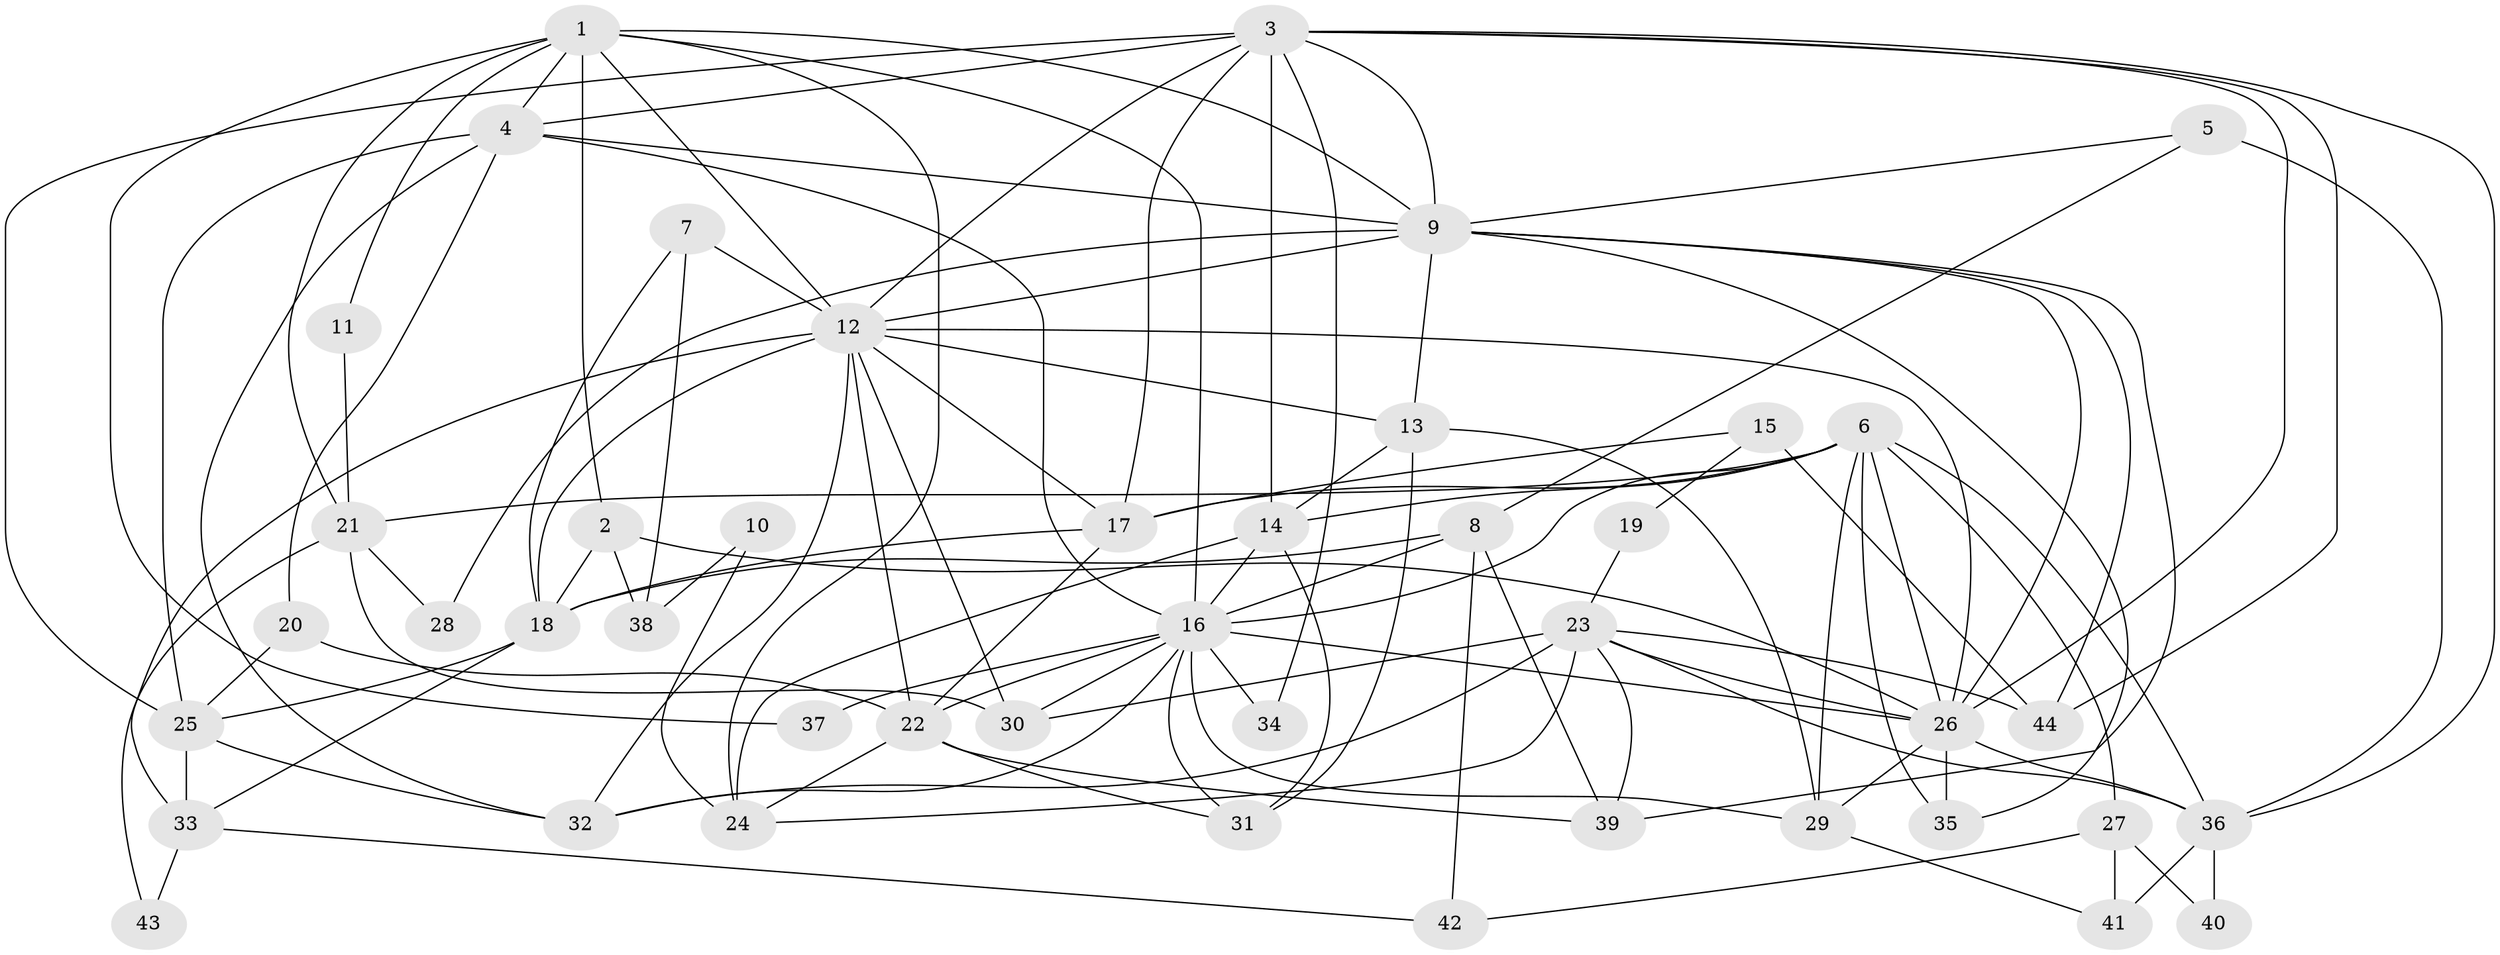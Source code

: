 // original degree distribution, {4: 0.3068181818181818, 5: 0.20454545454545456, 6: 0.045454545454545456, 3: 0.2840909090909091, 2: 0.10227272727272728, 9: 0.011363636363636364, 7: 0.045454545454545456}
// Generated by graph-tools (version 1.1) at 2025/36/03/09/25 02:36:08]
// undirected, 44 vertices, 114 edges
graph export_dot {
graph [start="1"]
  node [color=gray90,style=filled];
  1;
  2;
  3;
  4;
  5;
  6;
  7;
  8;
  9;
  10;
  11;
  12;
  13;
  14;
  15;
  16;
  17;
  18;
  19;
  20;
  21;
  22;
  23;
  24;
  25;
  26;
  27;
  28;
  29;
  30;
  31;
  32;
  33;
  34;
  35;
  36;
  37;
  38;
  39;
  40;
  41;
  42;
  43;
  44;
  1 -- 2 [weight=1.0];
  1 -- 4 [weight=1.0];
  1 -- 9 [weight=1.0];
  1 -- 11 [weight=1.0];
  1 -- 12 [weight=1.0];
  1 -- 16 [weight=1.0];
  1 -- 21 [weight=1.0];
  1 -- 24 [weight=1.0];
  1 -- 37 [weight=1.0];
  2 -- 18 [weight=1.0];
  2 -- 26 [weight=2.0];
  2 -- 38 [weight=1.0];
  3 -- 4 [weight=2.0];
  3 -- 9 [weight=1.0];
  3 -- 12 [weight=1.0];
  3 -- 14 [weight=1.0];
  3 -- 17 [weight=1.0];
  3 -- 25 [weight=1.0];
  3 -- 26 [weight=1.0];
  3 -- 34 [weight=1.0];
  3 -- 36 [weight=1.0];
  3 -- 44 [weight=1.0];
  4 -- 9 [weight=1.0];
  4 -- 16 [weight=2.0];
  4 -- 20 [weight=1.0];
  4 -- 25 [weight=1.0];
  4 -- 32 [weight=1.0];
  5 -- 8 [weight=1.0];
  5 -- 9 [weight=1.0];
  5 -- 36 [weight=1.0];
  6 -- 14 [weight=1.0];
  6 -- 16 [weight=3.0];
  6 -- 17 [weight=1.0];
  6 -- 21 [weight=1.0];
  6 -- 26 [weight=3.0];
  6 -- 27 [weight=1.0];
  6 -- 29 [weight=1.0];
  6 -- 35 [weight=1.0];
  6 -- 36 [weight=1.0];
  7 -- 12 [weight=1.0];
  7 -- 18 [weight=1.0];
  7 -- 38 [weight=1.0];
  8 -- 16 [weight=1.0];
  8 -- 18 [weight=1.0];
  8 -- 39 [weight=1.0];
  8 -- 42 [weight=1.0];
  9 -- 12 [weight=2.0];
  9 -- 13 [weight=1.0];
  9 -- 26 [weight=1.0];
  9 -- 28 [weight=1.0];
  9 -- 35 [weight=1.0];
  9 -- 39 [weight=1.0];
  9 -- 44 [weight=1.0];
  10 -- 24 [weight=1.0];
  10 -- 38 [weight=1.0];
  11 -- 21 [weight=1.0];
  12 -- 13 [weight=1.0];
  12 -- 17 [weight=1.0];
  12 -- 18 [weight=2.0];
  12 -- 22 [weight=1.0];
  12 -- 26 [weight=1.0];
  12 -- 30 [weight=1.0];
  12 -- 32 [weight=1.0];
  12 -- 33 [weight=1.0];
  13 -- 14 [weight=1.0];
  13 -- 29 [weight=1.0];
  13 -- 31 [weight=1.0];
  14 -- 16 [weight=1.0];
  14 -- 24 [weight=1.0];
  14 -- 31 [weight=1.0];
  15 -- 17 [weight=1.0];
  15 -- 19 [weight=1.0];
  15 -- 44 [weight=1.0];
  16 -- 22 [weight=1.0];
  16 -- 26 [weight=1.0];
  16 -- 29 [weight=1.0];
  16 -- 30 [weight=1.0];
  16 -- 31 [weight=1.0];
  16 -- 32 [weight=1.0];
  16 -- 34 [weight=2.0];
  16 -- 37 [weight=3.0];
  17 -- 18 [weight=1.0];
  17 -- 22 [weight=1.0];
  18 -- 25 [weight=1.0];
  18 -- 33 [weight=1.0];
  19 -- 23 [weight=1.0];
  20 -- 22 [weight=1.0];
  20 -- 25 [weight=1.0];
  21 -- 28 [weight=2.0];
  21 -- 30 [weight=1.0];
  21 -- 43 [weight=1.0];
  22 -- 24 [weight=1.0];
  22 -- 31 [weight=1.0];
  22 -- 39 [weight=1.0];
  23 -- 24 [weight=1.0];
  23 -- 26 [weight=3.0];
  23 -- 30 [weight=1.0];
  23 -- 32 [weight=1.0];
  23 -- 36 [weight=1.0];
  23 -- 39 [weight=1.0];
  23 -- 44 [weight=2.0];
  25 -- 32 [weight=1.0];
  25 -- 33 [weight=1.0];
  26 -- 29 [weight=1.0];
  26 -- 35 [weight=1.0];
  26 -- 36 [weight=1.0];
  27 -- 40 [weight=1.0];
  27 -- 41 [weight=1.0];
  27 -- 42 [weight=1.0];
  29 -- 41 [weight=1.0];
  33 -- 42 [weight=1.0];
  33 -- 43 [weight=1.0];
  36 -- 40 [weight=1.0];
  36 -- 41 [weight=1.0];
}
